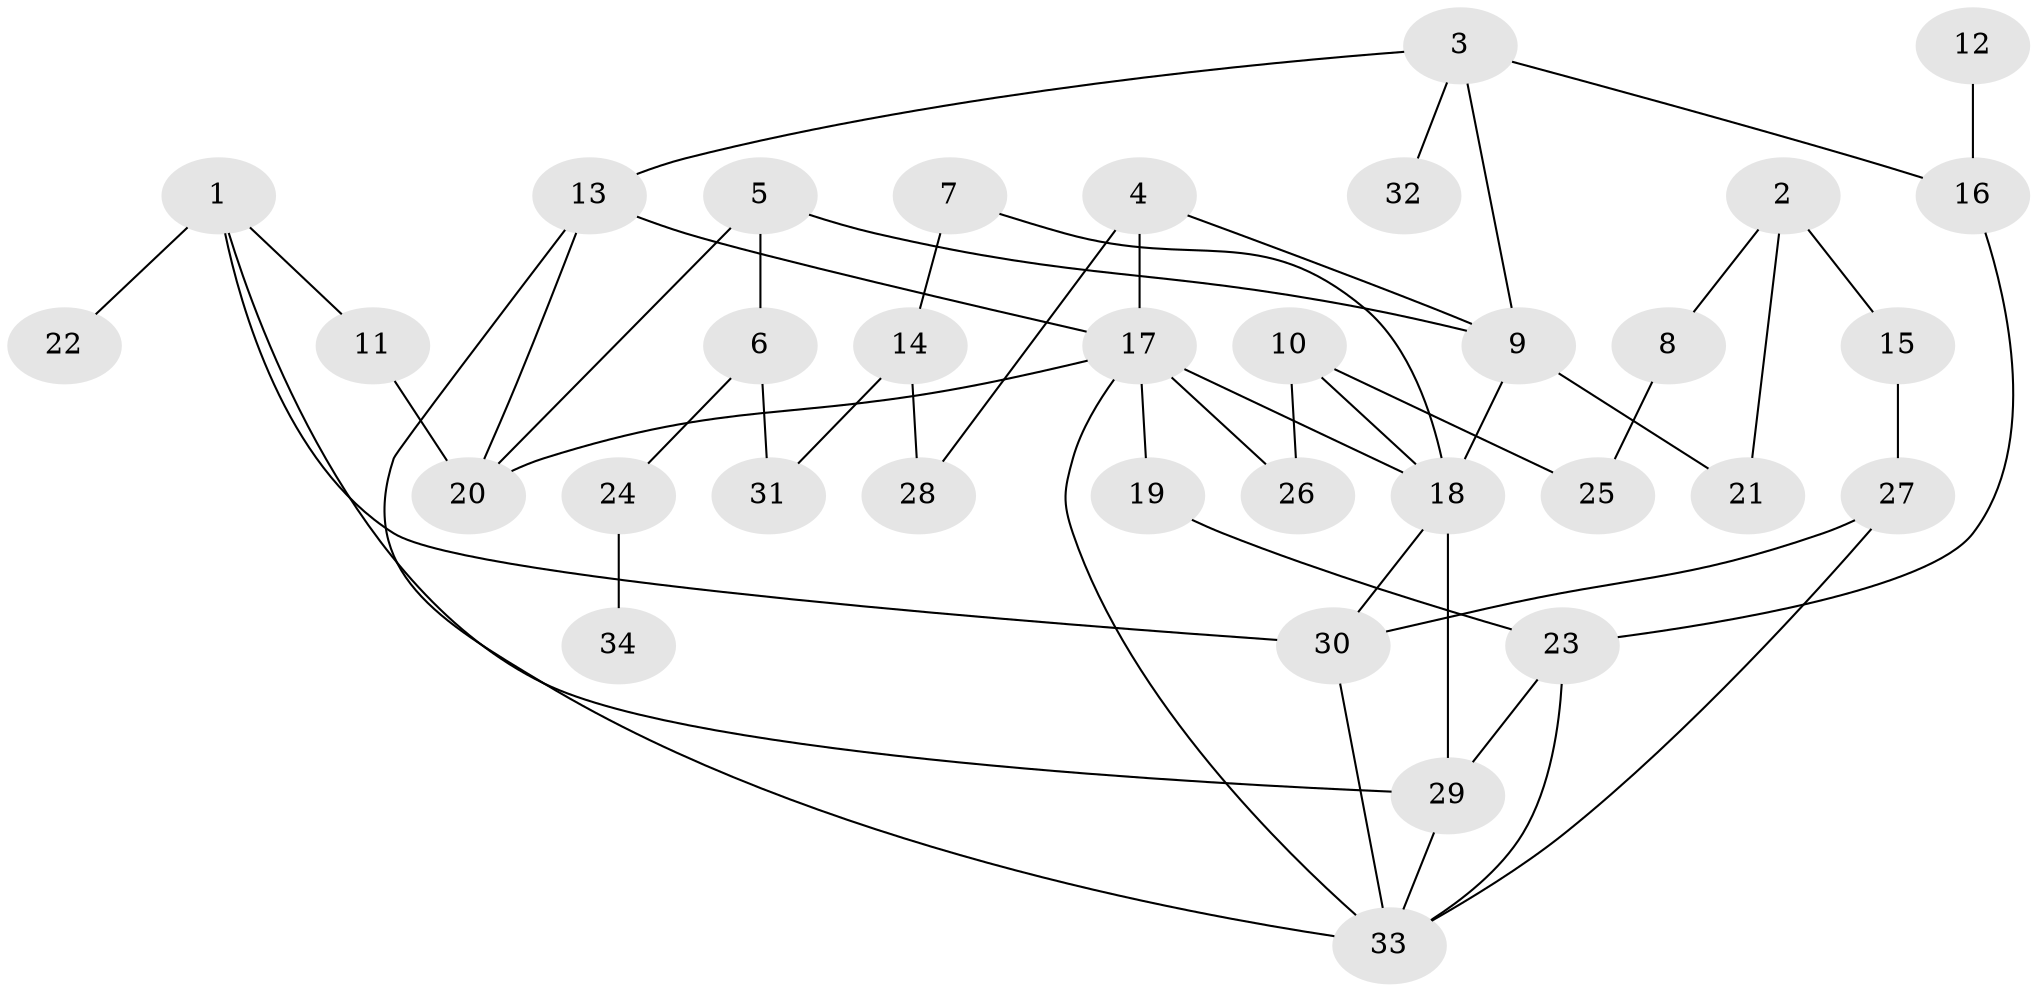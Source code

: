 // original degree distribution, {6: 0.04411764705882353, 3: 0.25, 8: 0.014705882352941176, 1: 0.2647058823529412, 5: 0.04411764705882353, 4: 0.08823529411764706, 2: 0.29411764705882354}
// Generated by graph-tools (version 1.1) at 2025/01/03/09/25 03:01:03]
// undirected, 34 vertices, 51 edges
graph export_dot {
graph [start="1"]
  node [color=gray90,style=filled];
  1;
  2;
  3;
  4;
  5;
  6;
  7;
  8;
  9;
  10;
  11;
  12;
  13;
  14;
  15;
  16;
  17;
  18;
  19;
  20;
  21;
  22;
  23;
  24;
  25;
  26;
  27;
  28;
  29;
  30;
  31;
  32;
  33;
  34;
  1 -- 11 [weight=1.0];
  1 -- 22 [weight=1.0];
  1 -- 29 [weight=1.0];
  1 -- 30 [weight=1.0];
  2 -- 8 [weight=1.0];
  2 -- 15 [weight=1.0];
  2 -- 21 [weight=1.0];
  3 -- 9 [weight=1.0];
  3 -- 13 [weight=1.0];
  3 -- 16 [weight=1.0];
  3 -- 32 [weight=1.0];
  4 -- 9 [weight=1.0];
  4 -- 17 [weight=1.0];
  4 -- 28 [weight=1.0];
  5 -- 6 [weight=1.0];
  5 -- 9 [weight=1.0];
  5 -- 20 [weight=1.0];
  6 -- 24 [weight=1.0];
  6 -- 31 [weight=1.0];
  7 -- 14 [weight=1.0];
  7 -- 18 [weight=1.0];
  8 -- 25 [weight=1.0];
  9 -- 18 [weight=1.0];
  9 -- 21 [weight=1.0];
  10 -- 18 [weight=1.0];
  10 -- 25 [weight=1.0];
  10 -- 26 [weight=1.0];
  11 -- 20 [weight=2.0];
  12 -- 16 [weight=1.0];
  13 -- 17 [weight=1.0];
  13 -- 20 [weight=1.0];
  13 -- 33 [weight=1.0];
  14 -- 28 [weight=1.0];
  14 -- 31 [weight=1.0];
  15 -- 27 [weight=1.0];
  16 -- 23 [weight=1.0];
  17 -- 18 [weight=1.0];
  17 -- 19 [weight=1.0];
  17 -- 20 [weight=1.0];
  17 -- 26 [weight=1.0];
  17 -- 33 [weight=1.0];
  18 -- 29 [weight=2.0];
  18 -- 30 [weight=1.0];
  19 -- 23 [weight=1.0];
  23 -- 29 [weight=1.0];
  23 -- 33 [weight=1.0];
  24 -- 34 [weight=1.0];
  27 -- 30 [weight=1.0];
  27 -- 33 [weight=1.0];
  29 -- 33 [weight=1.0];
  30 -- 33 [weight=1.0];
}
